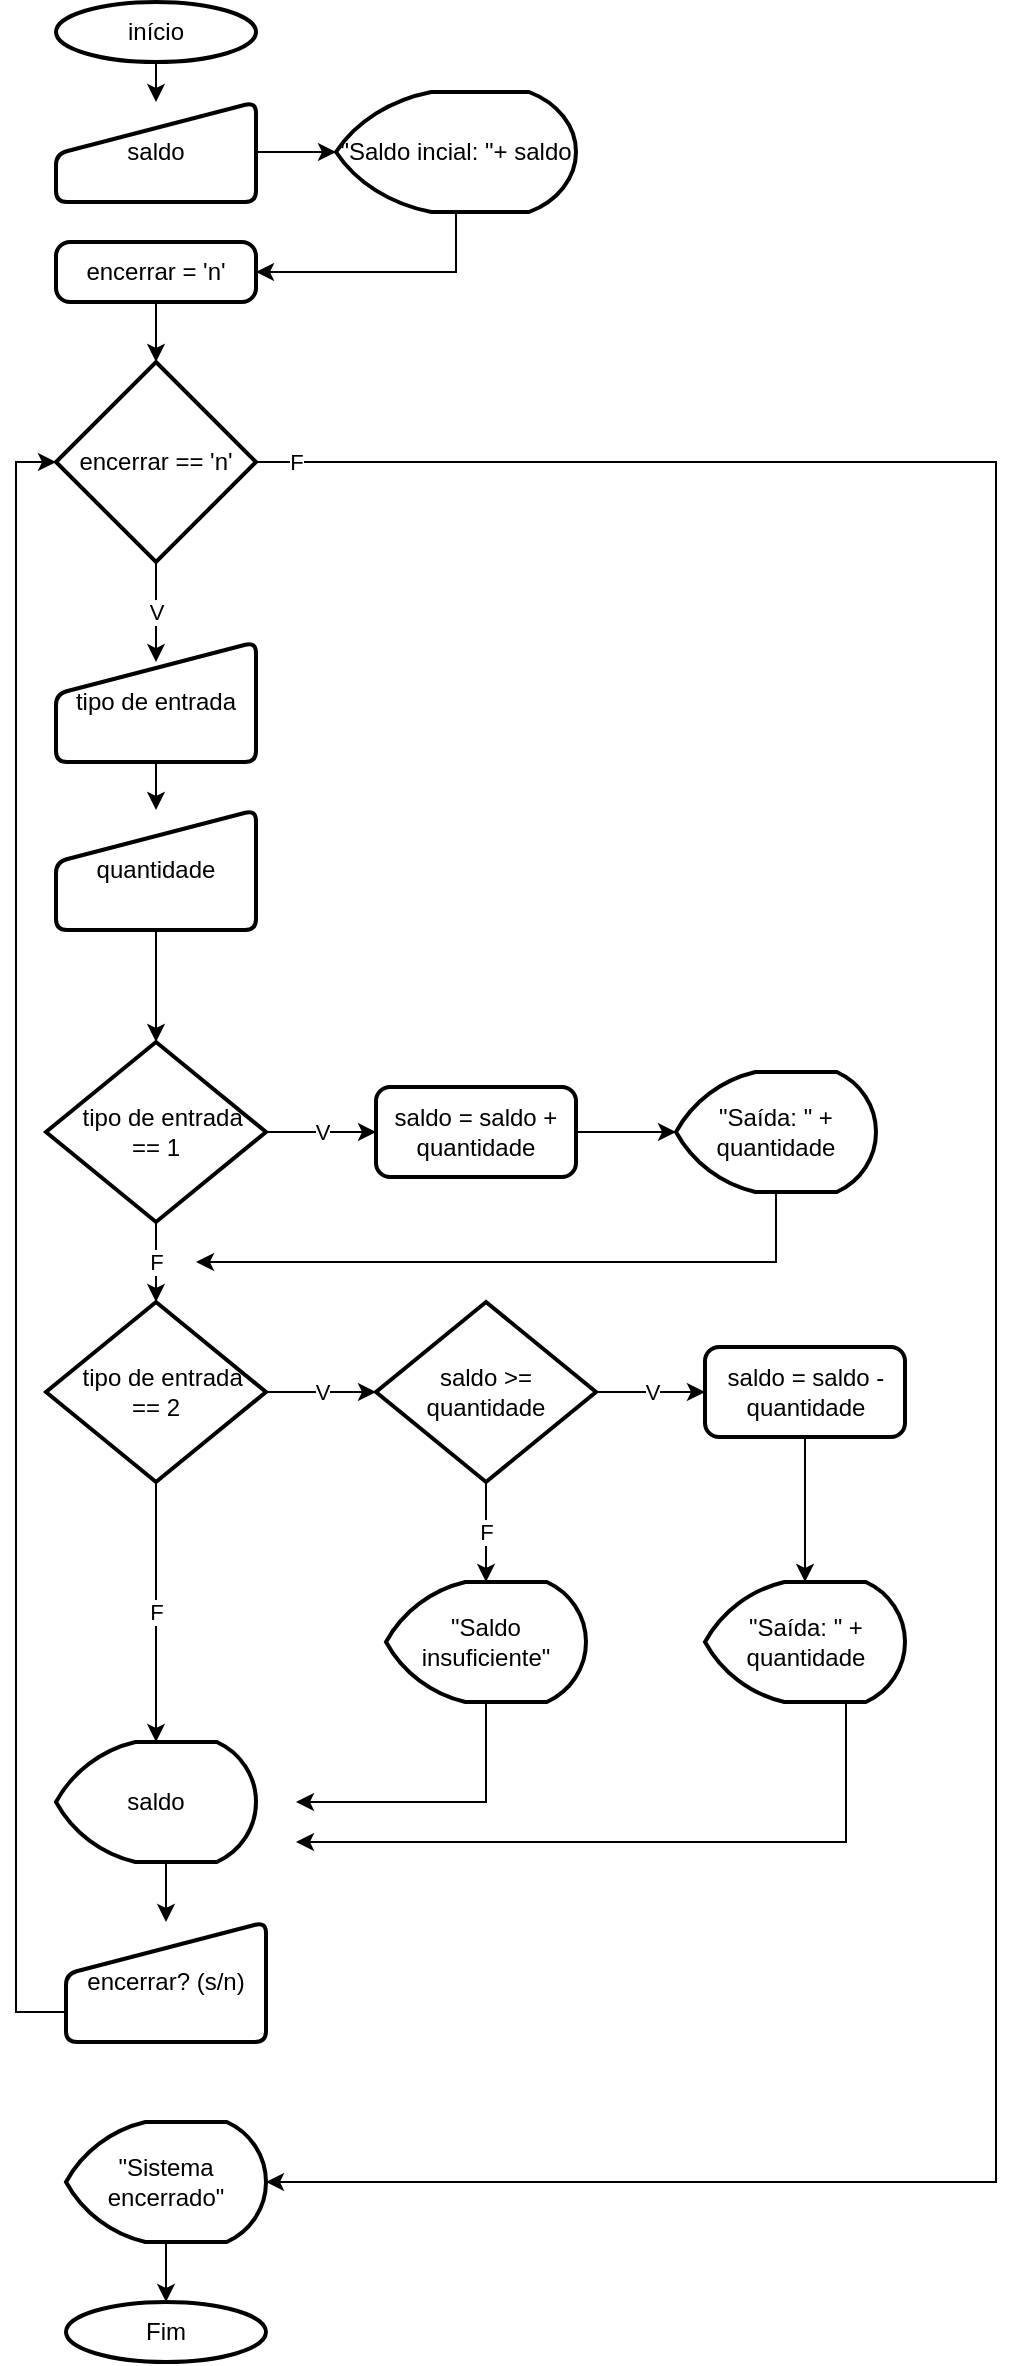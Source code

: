 <mxfile version="22.0.5" type="github">
  <diagram id="6a731a19-8d31-9384-78a2-239565b7b9f0" name="Page-1">
    <mxGraphModel dx="1605" dy="644" grid="1" gridSize="10" guides="1" tooltips="1" connect="1" arrows="1" fold="1" page="1" pageScale="1" pageWidth="1169" pageHeight="827" background="none" math="0" shadow="0">
      <root>
        <mxCell id="0" />
        <mxCell id="1" parent="0" />
        <mxCell id="aYyPRx570U37zH_6uIJI-58" value="saldo" style="html=1;strokeWidth=2;shape=manualInput;whiteSpace=wrap;rounded=1;size=26;arcSize=11;" vertex="1" parent="1">
          <mxGeometry x="336" y="118" width="100" height="50" as="geometry" />
        </mxCell>
        <mxCell id="aYyPRx570U37zH_6uIJI-61" style="edgeStyle=orthogonalEdgeStyle;rounded=0;orthogonalLoop=1;jettySize=auto;html=1;exitX=0.5;exitY=1;exitDx=0;exitDy=0;exitPerimeter=0;entryX=0.5;entryY=0;entryDx=0;entryDy=0;" edge="1" parent="1" source="aYyPRx570U37zH_6uIJI-59" target="aYyPRx570U37zH_6uIJI-58">
          <mxGeometry relative="1" as="geometry" />
        </mxCell>
        <mxCell id="aYyPRx570U37zH_6uIJI-59" value="início" style="strokeWidth=2;html=1;shape=mxgraph.flowchart.start_2;whiteSpace=wrap;" vertex="1" parent="1">
          <mxGeometry x="336" y="68" width="100" height="30" as="geometry" />
        </mxCell>
        <mxCell id="aYyPRx570U37zH_6uIJI-65" style="edgeStyle=orthogonalEdgeStyle;rounded=0;orthogonalLoop=1;jettySize=auto;html=1;exitX=0.5;exitY=1;exitDx=0;exitDy=0;exitPerimeter=0;entryX=1;entryY=0.5;entryDx=0;entryDy=0;" edge="1" parent="1" source="aYyPRx570U37zH_6uIJI-62" target="aYyPRx570U37zH_6uIJI-64">
          <mxGeometry relative="1" as="geometry" />
        </mxCell>
        <mxCell id="aYyPRx570U37zH_6uIJI-62" value="&quot;Saldo incial: &quot;+ saldo" style="strokeWidth=2;html=1;shape=mxgraph.flowchart.display;whiteSpace=wrap;" vertex="1" parent="1">
          <mxGeometry x="476" y="113" width="120" height="60" as="geometry" />
        </mxCell>
        <mxCell id="aYyPRx570U37zH_6uIJI-63" style="edgeStyle=orthogonalEdgeStyle;rounded=0;orthogonalLoop=1;jettySize=auto;html=1;exitX=1;exitY=0.5;exitDx=0;exitDy=0;entryX=0;entryY=0.5;entryDx=0;entryDy=0;entryPerimeter=0;" edge="1" parent="1" source="aYyPRx570U37zH_6uIJI-58" target="aYyPRx570U37zH_6uIJI-62">
          <mxGeometry relative="1" as="geometry" />
        </mxCell>
        <mxCell id="aYyPRx570U37zH_6uIJI-64" value="encerrar = &#39;n&#39;" style="rounded=1;whiteSpace=wrap;html=1;absoluteArcSize=1;arcSize=14;strokeWidth=2;" vertex="1" parent="1">
          <mxGeometry x="336" y="188" width="100" height="30" as="geometry" />
        </mxCell>
        <mxCell id="aYyPRx570U37zH_6uIJI-89" value="V" style="edgeStyle=orthogonalEdgeStyle;rounded=0;orthogonalLoop=1;jettySize=auto;html=1;exitX=0.5;exitY=1;exitDx=0;exitDy=0;exitPerimeter=0;entryX=0.5;entryY=0.167;entryDx=0;entryDy=0;entryPerimeter=0;" edge="1" parent="1" source="aYyPRx570U37zH_6uIJI-66" target="aYyPRx570U37zH_6uIJI-69">
          <mxGeometry relative="1" as="geometry">
            <Array as="points" />
          </mxGeometry>
        </mxCell>
        <mxCell id="aYyPRx570U37zH_6uIJI-66" value="encerrar == &#39;n&#39;" style="strokeWidth=2;html=1;shape=mxgraph.flowchart.decision;whiteSpace=wrap;" vertex="1" parent="1">
          <mxGeometry x="336" y="248" width="100" height="100" as="geometry" />
        </mxCell>
        <mxCell id="aYyPRx570U37zH_6uIJI-67" style="edgeStyle=orthogonalEdgeStyle;rounded=0;orthogonalLoop=1;jettySize=auto;html=1;exitX=0.5;exitY=1;exitDx=0;exitDy=0;entryX=0.5;entryY=0;entryDx=0;entryDy=0;entryPerimeter=0;" edge="1" parent="1" source="aYyPRx570U37zH_6uIJI-64" target="aYyPRx570U37zH_6uIJI-66">
          <mxGeometry relative="1" as="geometry" />
        </mxCell>
        <mxCell id="aYyPRx570U37zH_6uIJI-68" value="saldo = saldo + quantidade" style="rounded=1;whiteSpace=wrap;html=1;absoluteArcSize=1;arcSize=14;strokeWidth=2;" vertex="1" parent="1">
          <mxGeometry x="496" y="610.5" width="100" height="45" as="geometry" />
        </mxCell>
        <mxCell id="aYyPRx570U37zH_6uIJI-90" style="edgeStyle=orthogonalEdgeStyle;rounded=0;orthogonalLoop=1;jettySize=auto;html=1;exitX=0.5;exitY=1;exitDx=0;exitDy=0;entryX=0.5;entryY=0;entryDx=0;entryDy=0;" edge="1" parent="1" source="aYyPRx570U37zH_6uIJI-69" target="aYyPRx570U37zH_6uIJI-70">
          <mxGeometry relative="1" as="geometry" />
        </mxCell>
        <mxCell id="aYyPRx570U37zH_6uIJI-69" value="tipo de entrada" style="html=1;strokeWidth=2;shape=manualInput;whiteSpace=wrap;rounded=1;size=26;arcSize=11;" vertex="1" parent="1">
          <mxGeometry x="336" y="388" width="100" height="60" as="geometry" />
        </mxCell>
        <mxCell id="aYyPRx570U37zH_6uIJI-70" value="quantidade" style="html=1;strokeWidth=2;shape=manualInput;whiteSpace=wrap;rounded=1;size=26;arcSize=11;" vertex="1" parent="1">
          <mxGeometry x="336" y="472" width="100" height="60" as="geometry" />
        </mxCell>
        <mxCell id="aYyPRx570U37zH_6uIJI-92" value="V" style="edgeStyle=orthogonalEdgeStyle;rounded=0;orthogonalLoop=1;jettySize=auto;html=1;exitX=1;exitY=0.5;exitDx=0;exitDy=0;exitPerimeter=0;entryX=0;entryY=0.5;entryDx=0;entryDy=0;" edge="1" parent="1" source="aYyPRx570U37zH_6uIJI-71" target="aYyPRx570U37zH_6uIJI-68">
          <mxGeometry relative="1" as="geometry" />
        </mxCell>
        <mxCell id="aYyPRx570U37zH_6uIJI-71" value="&amp;nbsp; &amp;nbsp;tipo de entrada&amp;nbsp; == 1" style="strokeWidth=2;html=1;shape=mxgraph.flowchart.decision;whiteSpace=wrap;" vertex="1" parent="1">
          <mxGeometry x="331" y="588" width="110" height="90" as="geometry" />
        </mxCell>
        <mxCell id="aYyPRx570U37zH_6uIJI-104" style="edgeStyle=orthogonalEdgeStyle;rounded=0;orthogonalLoop=1;jettySize=auto;html=1;exitX=0.5;exitY=1;exitDx=0;exitDy=0;exitPerimeter=0;entryX=1;entryY=0.5;entryDx=0;entryDy=0;entryPerimeter=0;" edge="1" parent="1" source="aYyPRx570U37zH_6uIJI-72">
          <mxGeometry relative="1" as="geometry">
            <mxPoint x="456" y="988" as="targetPoint" />
            <mxPoint x="730.5" y="938" as="sourcePoint" />
            <Array as="points">
              <mxPoint x="731" y="918" />
              <mxPoint x="731" y="988" />
            </Array>
          </mxGeometry>
        </mxCell>
        <mxCell id="aYyPRx570U37zH_6uIJI-72" value="&quot;Saída: &quot; + quantidade" style="strokeWidth=2;html=1;shape=mxgraph.flowchart.display;whiteSpace=wrap;" vertex="1" parent="1">
          <mxGeometry x="660.5" y="858" width="100" height="60" as="geometry" />
        </mxCell>
        <mxCell id="aYyPRx570U37zH_6uIJI-101" style="edgeStyle=orthogonalEdgeStyle;rounded=0;orthogonalLoop=1;jettySize=auto;html=1;exitX=0.5;exitY=1;exitDx=0;exitDy=0;exitPerimeter=0;" edge="1" parent="1" source="aYyPRx570U37zH_6uIJI-74">
          <mxGeometry relative="1" as="geometry">
            <mxPoint x="385.824" y="808.294" as="targetPoint" />
          </mxGeometry>
        </mxCell>
        <mxCell id="aYyPRx570U37zH_6uIJI-74" value="&amp;nbsp; &amp;nbsp;tipo de entrada&amp;nbsp; == 2" style="strokeWidth=2;html=1;shape=mxgraph.flowchart.decision;whiteSpace=wrap;" vertex="1" parent="1">
          <mxGeometry x="331" y="718" width="110" height="90" as="geometry" />
        </mxCell>
        <mxCell id="aYyPRx570U37zH_6uIJI-95" value="V" style="edgeStyle=orthogonalEdgeStyle;rounded=0;orthogonalLoop=1;jettySize=auto;html=1;exitX=1;exitY=0.5;exitDx=0;exitDy=0;exitPerimeter=0;entryX=0;entryY=0.5;entryDx=0;entryDy=0;" edge="1" parent="1" source="aYyPRx570U37zH_6uIJI-77" target="aYyPRx570U37zH_6uIJI-78">
          <mxGeometry relative="1" as="geometry" />
        </mxCell>
        <mxCell id="aYyPRx570U37zH_6uIJI-77" value="saldo &amp;gt;= quantidade" style="strokeWidth=2;html=1;shape=mxgraph.flowchart.decision;whiteSpace=wrap;" vertex="1" parent="1">
          <mxGeometry x="496" y="718" width="110" height="90" as="geometry" />
        </mxCell>
        <mxCell id="aYyPRx570U37zH_6uIJI-78" value="saldo = saldo - quantidade" style="rounded=1;whiteSpace=wrap;html=1;absoluteArcSize=1;arcSize=14;strokeWidth=2;" vertex="1" parent="1">
          <mxGeometry x="660.5" y="740.5" width="100" height="45" as="geometry" />
        </mxCell>
        <mxCell id="aYyPRx570U37zH_6uIJI-103" style="edgeStyle=orthogonalEdgeStyle;rounded=0;orthogonalLoop=1;jettySize=auto;html=1;exitX=0.5;exitY=1;exitDx=0;exitDy=0;exitPerimeter=0;" edge="1" parent="1" source="aYyPRx570U37zH_6uIJI-79">
          <mxGeometry relative="1" as="geometry">
            <mxPoint x="456" y="968" as="targetPoint" />
            <Array as="points">
              <mxPoint x="551" y="968" />
            </Array>
          </mxGeometry>
        </mxCell>
        <mxCell id="aYyPRx570U37zH_6uIJI-79" value="&quot;Saldo insuficiente&quot;" style="strokeWidth=2;html=1;shape=mxgraph.flowchart.display;whiteSpace=wrap;" vertex="1" parent="1">
          <mxGeometry x="501" y="858" width="100" height="60" as="geometry" />
        </mxCell>
        <mxCell id="aYyPRx570U37zH_6uIJI-107" style="edgeStyle=orthogonalEdgeStyle;rounded=0;orthogonalLoop=1;jettySize=auto;html=1;exitX=0.5;exitY=1;exitDx=0;exitDy=0;exitPerimeter=0;entryX=0.5;entryY=0;entryDx=0;entryDy=0;" edge="1" parent="1" source="aYyPRx570U37zH_6uIJI-80" target="aYyPRx570U37zH_6uIJI-81">
          <mxGeometry relative="1" as="geometry" />
        </mxCell>
        <mxCell id="aYyPRx570U37zH_6uIJI-80" value="saldo" style="strokeWidth=2;html=1;shape=mxgraph.flowchart.display;whiteSpace=wrap;" vertex="1" parent="1">
          <mxGeometry x="336" y="938" width="100" height="60" as="geometry" />
        </mxCell>
        <mxCell id="aYyPRx570U37zH_6uIJI-81" value="encerrar? (s/n)" style="html=1;strokeWidth=2;shape=manualInput;whiteSpace=wrap;rounded=1;size=26;arcSize=11;" vertex="1" parent="1">
          <mxGeometry x="341" y="1028" width="100" height="60" as="geometry" />
        </mxCell>
        <mxCell id="aYyPRx570U37zH_6uIJI-84" style="edgeStyle=orthogonalEdgeStyle;rounded=0;orthogonalLoop=1;jettySize=auto;html=1;exitX=0;exitY=0.75;exitDx=0;exitDy=0;entryX=0;entryY=0.5;entryDx=0;entryDy=0;entryPerimeter=0;" edge="1" parent="1" source="aYyPRx570U37zH_6uIJI-81" target="aYyPRx570U37zH_6uIJI-66">
          <mxGeometry relative="1" as="geometry" />
        </mxCell>
        <mxCell id="aYyPRx570U37zH_6uIJI-86" value="&quot;Sistema encerrado&quot;" style="strokeWidth=2;html=1;shape=mxgraph.flowchart.display;whiteSpace=wrap;" vertex="1" parent="1">
          <mxGeometry x="341" y="1128" width="100" height="60" as="geometry" />
        </mxCell>
        <mxCell id="aYyPRx570U37zH_6uIJI-87" value="Fim" style="strokeWidth=2;html=1;shape=mxgraph.flowchart.start_2;whiteSpace=wrap;" vertex="1" parent="1">
          <mxGeometry x="341" y="1218" width="100" height="30" as="geometry" />
        </mxCell>
        <mxCell id="aYyPRx570U37zH_6uIJI-88" value="F" style="edgeStyle=orthogonalEdgeStyle;rounded=0;orthogonalLoop=1;jettySize=auto;html=1;exitX=1;exitY=0.5;exitDx=0;exitDy=0;exitPerimeter=0;entryX=1;entryY=0.5;entryDx=0;entryDy=0;entryPerimeter=0;" edge="1" parent="1" source="aYyPRx570U37zH_6uIJI-66" target="aYyPRx570U37zH_6uIJI-86">
          <mxGeometry x="-0.975" relative="1" as="geometry">
            <Array as="points">
              <mxPoint x="806" y="298" />
              <mxPoint x="806" y="1158" />
            </Array>
            <mxPoint as="offset" />
          </mxGeometry>
        </mxCell>
        <mxCell id="aYyPRx570U37zH_6uIJI-91" style="edgeStyle=orthogonalEdgeStyle;rounded=0;orthogonalLoop=1;jettySize=auto;html=1;exitX=0.5;exitY=1;exitDx=0;exitDy=0;entryX=0.5;entryY=0;entryDx=0;entryDy=0;entryPerimeter=0;" edge="1" parent="1" source="aYyPRx570U37zH_6uIJI-70" target="aYyPRx570U37zH_6uIJI-71">
          <mxGeometry relative="1" as="geometry" />
        </mxCell>
        <mxCell id="aYyPRx570U37zH_6uIJI-93" value="F" style="edgeStyle=orthogonalEdgeStyle;rounded=0;orthogonalLoop=1;jettySize=auto;html=1;exitX=0.5;exitY=1;exitDx=0;exitDy=0;exitPerimeter=0;entryX=0.5;entryY=0;entryDx=0;entryDy=0;entryPerimeter=0;" edge="1" parent="1" source="aYyPRx570U37zH_6uIJI-71" target="aYyPRx570U37zH_6uIJI-74">
          <mxGeometry relative="1" as="geometry" />
        </mxCell>
        <mxCell id="aYyPRx570U37zH_6uIJI-94" value="V" style="edgeStyle=orthogonalEdgeStyle;rounded=0;orthogonalLoop=1;jettySize=auto;html=1;exitX=1;exitY=0.5;exitDx=0;exitDy=0;exitPerimeter=0;entryX=0;entryY=0.5;entryDx=0;entryDy=0;entryPerimeter=0;" edge="1" parent="1" source="aYyPRx570U37zH_6uIJI-74" target="aYyPRx570U37zH_6uIJI-77">
          <mxGeometry relative="1" as="geometry" />
        </mxCell>
        <mxCell id="aYyPRx570U37zH_6uIJI-96" value="F" style="edgeStyle=orthogonalEdgeStyle;rounded=0;orthogonalLoop=1;jettySize=auto;html=1;exitX=0.5;exitY=1;exitDx=0;exitDy=0;exitPerimeter=0;entryX=0.5;entryY=0;entryDx=0;entryDy=0;entryPerimeter=0;" edge="1" parent="1" source="aYyPRx570U37zH_6uIJI-77" target="aYyPRx570U37zH_6uIJI-79">
          <mxGeometry relative="1" as="geometry" />
        </mxCell>
        <mxCell id="aYyPRx570U37zH_6uIJI-99" style="edgeStyle=orthogonalEdgeStyle;rounded=0;orthogonalLoop=1;jettySize=auto;html=1;exitX=0.5;exitY=1;exitDx=0;exitDy=0;exitPerimeter=0;" edge="1" parent="1" source="aYyPRx570U37zH_6uIJI-97">
          <mxGeometry relative="1" as="geometry">
            <mxPoint x="406" y="698" as="targetPoint" />
            <mxPoint x="756" y="663" as="sourcePoint" />
            <Array as="points">
              <mxPoint x="696" y="698" />
            </Array>
          </mxGeometry>
        </mxCell>
        <mxCell id="aYyPRx570U37zH_6uIJI-97" value="&quot;Saída: &quot; + quantidade" style="strokeWidth=2;html=1;shape=mxgraph.flowchart.display;whiteSpace=wrap;" vertex="1" parent="1">
          <mxGeometry x="646" y="603" width="100" height="60" as="geometry" />
        </mxCell>
        <mxCell id="aYyPRx570U37zH_6uIJI-98" style="edgeStyle=orthogonalEdgeStyle;rounded=0;orthogonalLoop=1;jettySize=auto;html=1;exitX=1;exitY=0.5;exitDx=0;exitDy=0;entryX=0;entryY=0.5;entryDx=0;entryDy=0;entryPerimeter=0;" edge="1" parent="1" source="aYyPRx570U37zH_6uIJI-68" target="aYyPRx570U37zH_6uIJI-97">
          <mxGeometry relative="1" as="geometry" />
        </mxCell>
        <mxCell id="aYyPRx570U37zH_6uIJI-102" style="edgeStyle=orthogonalEdgeStyle;rounded=0;orthogonalLoop=1;jettySize=auto;html=1;exitX=0.5;exitY=1;exitDx=0;exitDy=0;entryX=0.5;entryY=0;entryDx=0;entryDy=0;entryPerimeter=0;" edge="1" parent="1" source="aYyPRx570U37zH_6uIJI-78" target="aYyPRx570U37zH_6uIJI-72">
          <mxGeometry relative="1" as="geometry" />
        </mxCell>
        <mxCell id="aYyPRx570U37zH_6uIJI-105" value="F" style="edgeStyle=orthogonalEdgeStyle;rounded=0;orthogonalLoop=1;jettySize=auto;html=1;exitX=0.5;exitY=1;exitDx=0;exitDy=0;exitPerimeter=0;entryX=0.5;entryY=0;entryDx=0;entryDy=0;entryPerimeter=0;" edge="1" parent="1" source="aYyPRx570U37zH_6uIJI-74" target="aYyPRx570U37zH_6uIJI-80">
          <mxGeometry relative="1" as="geometry" />
        </mxCell>
        <mxCell id="aYyPRx570U37zH_6uIJI-108" style="edgeStyle=orthogonalEdgeStyle;rounded=0;orthogonalLoop=1;jettySize=auto;html=1;exitX=0.5;exitY=1;exitDx=0;exitDy=0;exitPerimeter=0;entryX=0.5;entryY=0;entryDx=0;entryDy=0;entryPerimeter=0;" edge="1" parent="1" source="aYyPRx570U37zH_6uIJI-86" target="aYyPRx570U37zH_6uIJI-87">
          <mxGeometry relative="1" as="geometry" />
        </mxCell>
      </root>
    </mxGraphModel>
  </diagram>
</mxfile>
